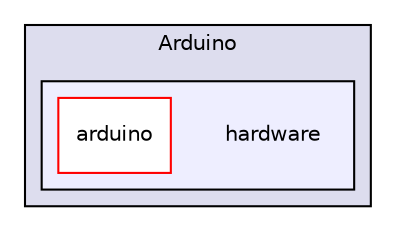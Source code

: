 digraph "C:/Program Files (x86)/Arduino/hardware" {
  compound=true
  node [ fontsize="10", fontname="Helvetica"];
  edge [ labelfontsize="10", labelfontname="Helvetica"];
  subgraph clusterdir_4a537b9280a8a0588cfdd28bb655e367 {
    graph [ bgcolor="#ddddee", pencolor="black", label="Arduino" fontname="Helvetica", fontsize="10", URL="dir_4a537b9280a8a0588cfdd28bb655e367.html"]
  subgraph clusterdir_3187d500b09c274681e54af74e46abbc {
    graph [ bgcolor="#eeeeff", pencolor="black", label="" URL="dir_3187d500b09c274681e54af74e46abbc.html"];
    dir_3187d500b09c274681e54af74e46abbc [shape=plaintext label="hardware"];
    dir_bea221f8ec5c52e152aeed68472f782a [shape=box label="arduino" color="red" fillcolor="white" style="filled" URL="dir_bea221f8ec5c52e152aeed68472f782a.html"];
  }
  }
}
